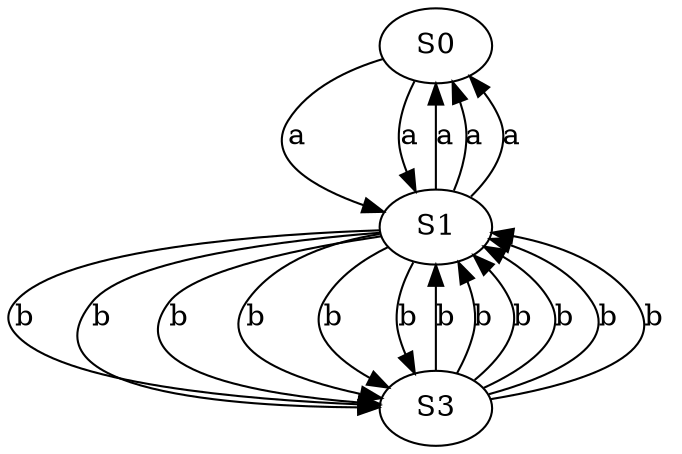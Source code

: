 digraph automate{
size="8,10";S0 -> S1[color=black, style=solid, label="a "];
S1 -> S3[color=black, style=solid, label="b "];
S1 -> S3[color=black, style=solid, label="b "];
S1 -> S0[color=black, style=solid, label="a "];
S3 -> S1[color=black, style=solid, label="b "];
S3 -> S1[color=black, style=solid, label="b "];
S3 -> S1[color=black, style=solid, label="b "];
S0 -> S1[color=black, style=solid, label="a "];
S3 -> S1[color=black, style=solid, label="b "];
S3 -> S1[color=black, style=solid, label="b "];
S3 -> S1[color=black, style=solid, label="b "];
S1 -> S3[color=black, style=solid, label="b "];
S1 -> S3[color=black, style=solid, label="b "];
S1 -> S0[color=black, style=solid, label="a "];
S1 -> S3[color=black, style=solid, label="b "];
S1 -> S3[color=black, style=solid, label="b "];
S1 -> S0[color=black, style=solid, label="a "];
}